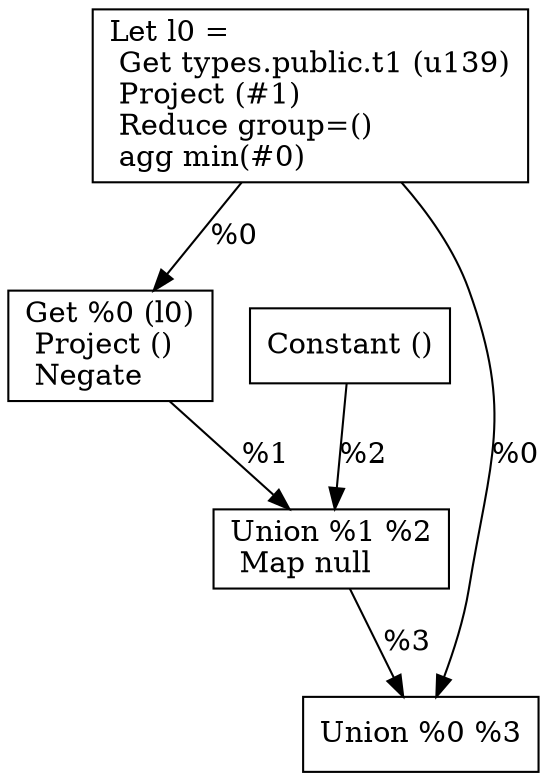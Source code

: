 digraph G {
    node0 [shape = record, label="Let l0 =\l Get types.public.t1 (u139)\l Project (#1)\l Reduce group=()\l  agg min(#0)\l"]
    node1 [shape = record, label=" Get %0 (l0)\l Project ()\l Negate\l"]
    node2 [shape = record, label=" Constant ()\l"]
    node3 [shape = record, label=" Union %1 %2\l Map null\l"]
    node4 [shape = record, label=" Union %0 %3\l"]
    node0 -> node1 [label = "%0\l"]
    node1 -> node3 [label = "%1\l"]
    node2 -> node3 [label = "%2\l"]
    node3 -> node4 [label = "%3\l"]
    node0 -> node4 [label = "%0\l"]
}
